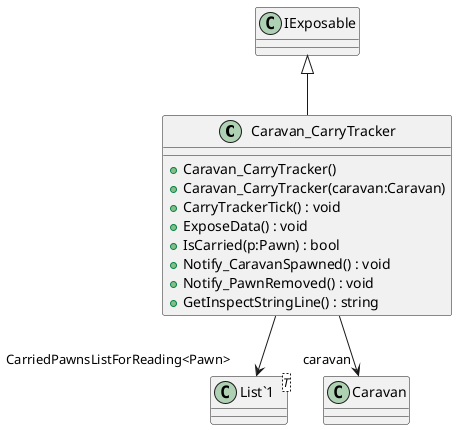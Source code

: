 @startuml
class Caravan_CarryTracker {
    + Caravan_CarryTracker()
    + Caravan_CarryTracker(caravan:Caravan)
    + CarryTrackerTick() : void
    + ExposeData() : void
    + IsCarried(p:Pawn) : bool
    + Notify_CaravanSpawned() : void
    + Notify_PawnRemoved() : void
    + GetInspectStringLine() : string
}
class "List`1"<T> {
}
IExposable <|-- Caravan_CarryTracker
Caravan_CarryTracker --> "caravan" Caravan
Caravan_CarryTracker --> "CarriedPawnsListForReading<Pawn>" "List`1"
@enduml
